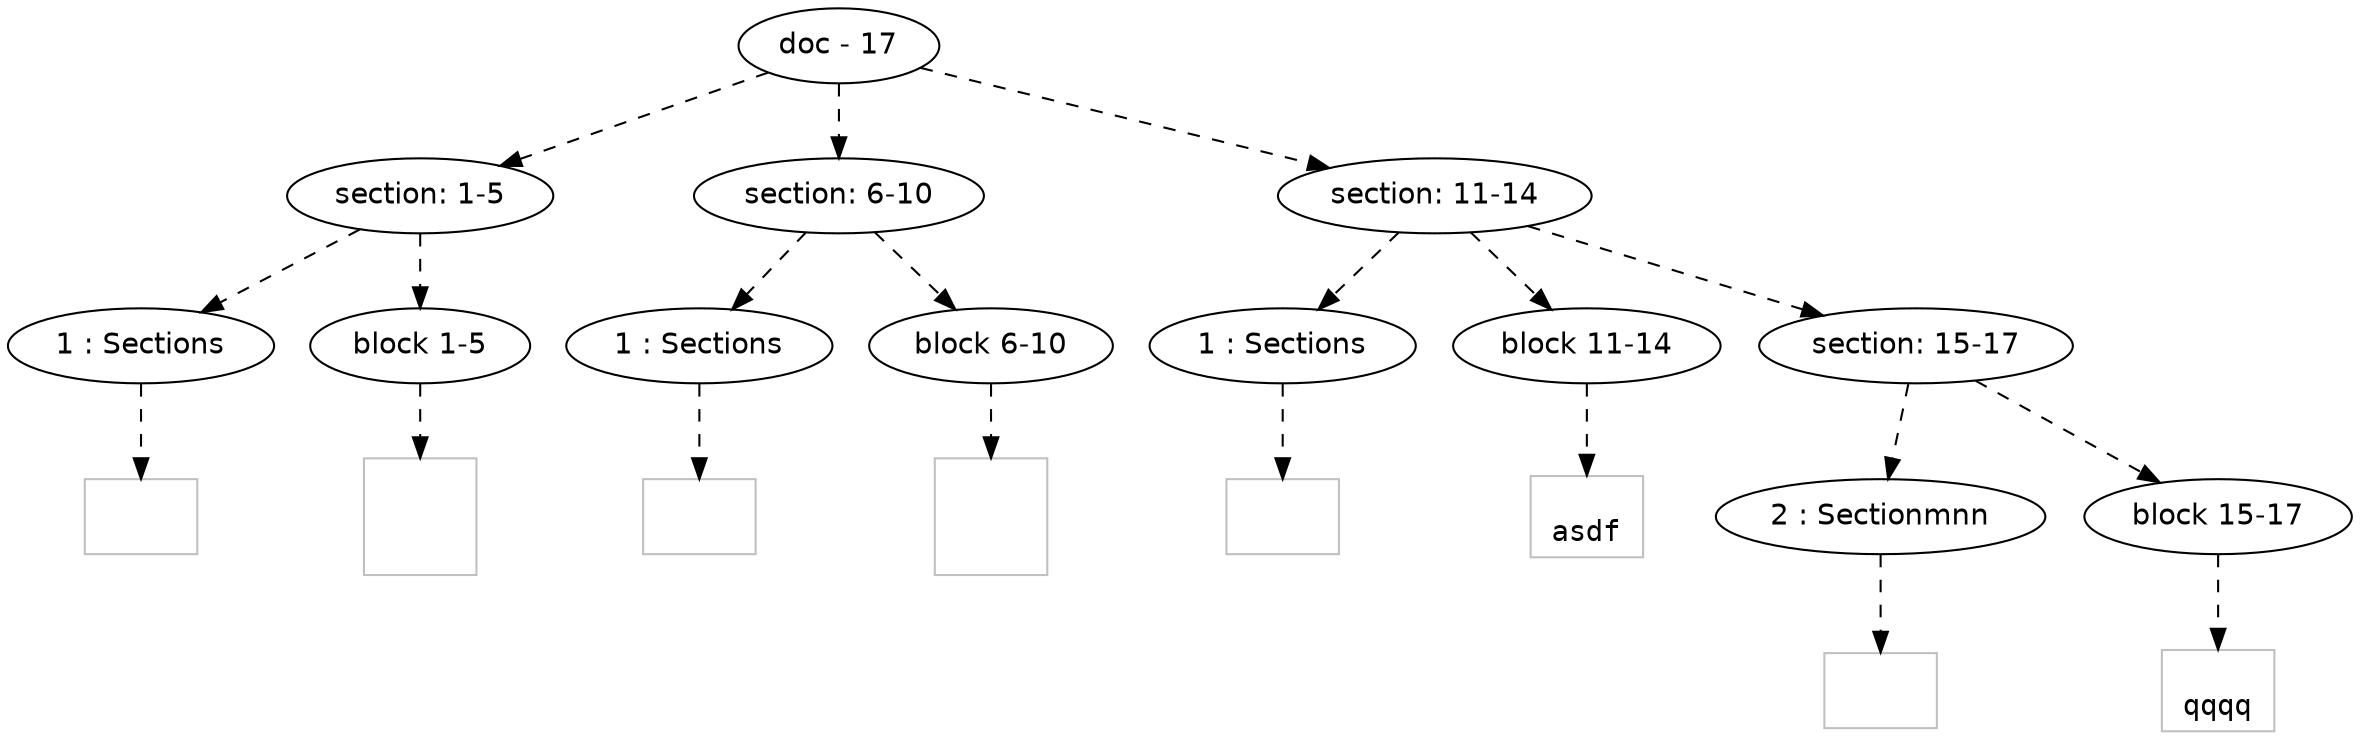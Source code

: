 digraph hierarchy {

node [fontname=Helvetica]
edge [style=dashed]

doc_0 [label="doc - 17"]


doc_0 -> { section_1 section_2 section_3}
{rank=same; section_1 section_2 section_3}

section_1 [label="section: 1-5"]

section_2 [label="section: 6-10"]

section_3 [label="section: 11-14"]


section_1 -> { header_4 block_5}
{rank=same; header_4 block_5}

header_4 [label="1 : Sections"]

block_5 [label="block 1-5"]


header_4 -> leaf_6
leaf_6  [color=Gray,shape=rectangle,fontname=Inconsolata,label=""]
block_5 -> leaf_7
leaf_7  [color=Gray,shape=rectangle,fontname=Inconsolata,label="


"]
section_2 -> { header_8 block_9}
{rank=same; header_8 block_9}

header_8 [label="1 : Sections"]

block_9 [label="block 6-10"]


header_8 -> leaf_10
leaf_10  [color=Gray,shape=rectangle,fontname=Inconsolata,label=""]
block_9 -> leaf_11
leaf_11  [color=Gray,shape=rectangle,fontname=Inconsolata,label="


"]
section_3 -> { header_12 block_13 section_14}
{rank=same; header_12 block_13 section_14}

header_12 [label="1 : Sections"]

block_13 [label="block 11-14"]

section_14 [label="section: 15-17"]


header_12 -> leaf_15
leaf_15  [color=Gray,shape=rectangle,fontname=Inconsolata,label=""]
block_13 -> leaf_16
leaf_16  [color=Gray,shape=rectangle,fontname=Inconsolata,label="
asdf
"]
section_14 -> { header_17 block_18}
{rank=same; header_17 block_18}

header_17 [label="2 : Sectionmnn"]

block_18 [label="block 15-17"]


header_17 -> leaf_19
leaf_19  [color=Gray,shape=rectangle,fontname=Inconsolata,label=""]
block_18 -> leaf_20
leaf_20  [color=Gray,shape=rectangle,fontname=Inconsolata,label="
qqqq"]

}
